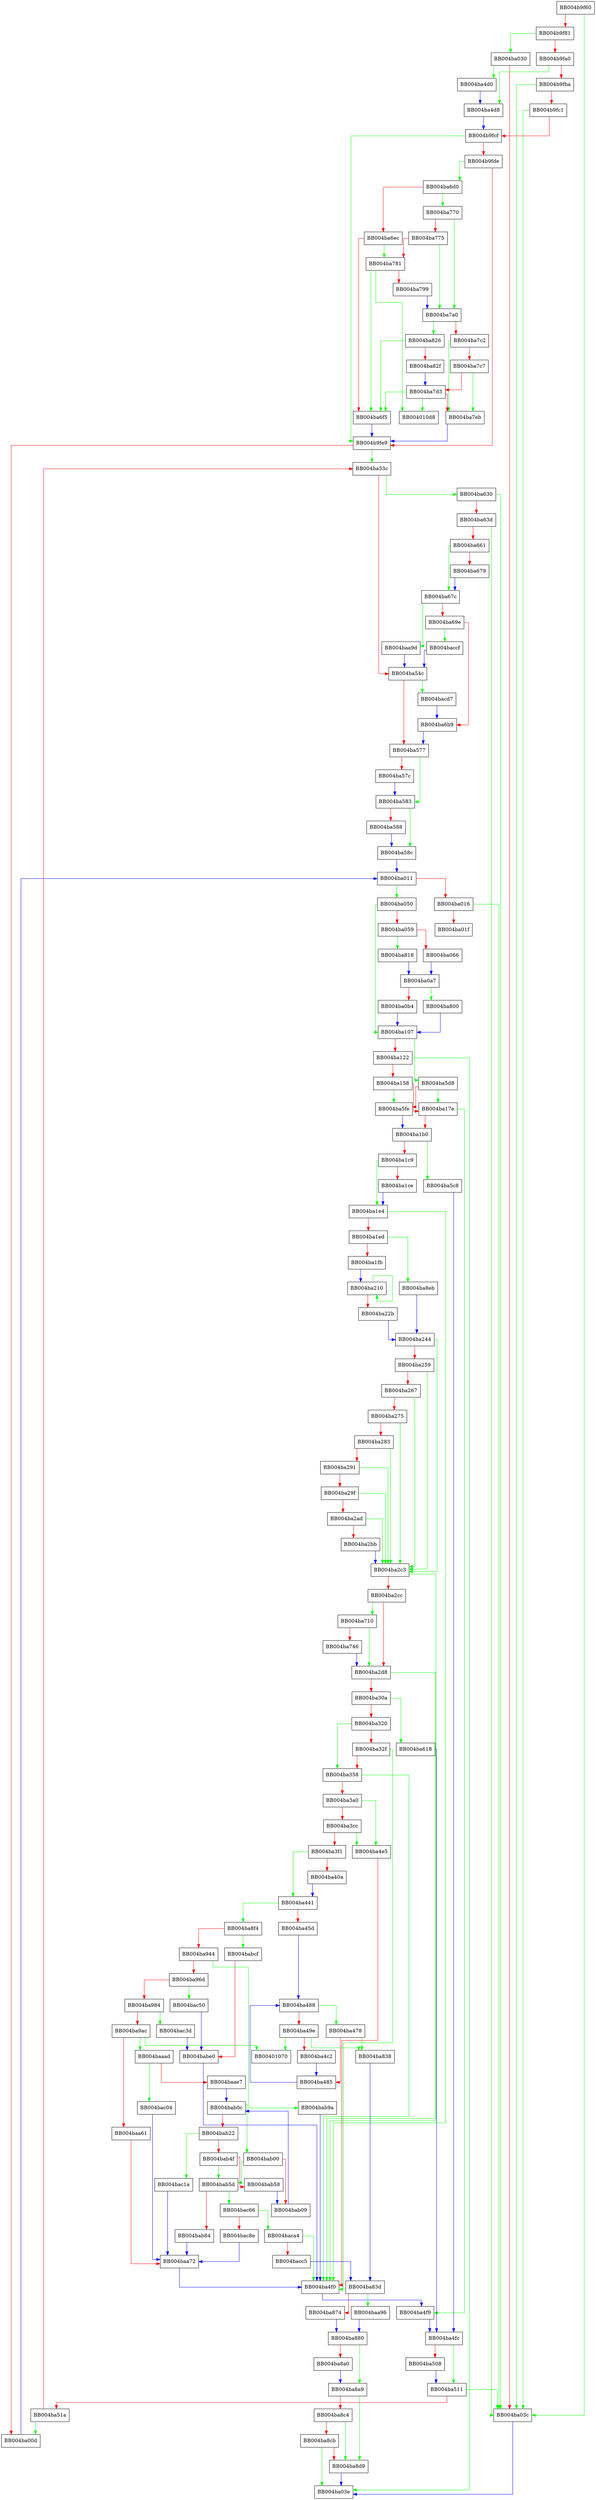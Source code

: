 digraph ossl_qtx_write_pkt {
  node [shape="box"];
  graph [splines=ortho];
  BB004b9f60 -> BB004ba03c [color="green"];
  BB004b9f60 -> BB004b9f81 [color="red"];
  BB004b9f81 -> BB004ba030 [color="green"];
  BB004b9f81 -> BB004b9fa0 [color="red"];
  BB004b9fa0 -> BB004ba4d8 [color="green"];
  BB004b9fa0 -> BB004b9fba [color="red"];
  BB004b9fba -> BB004ba03c [color="green"];
  BB004b9fba -> BB004b9fc1 [color="red"];
  BB004b9fc1 -> BB004ba03c [color="green"];
  BB004b9fc1 -> BB004b9fcf [color="red"];
  BB004b9fcf -> BB004b9fe9 [color="green"];
  BB004b9fcf -> BB004b9fde [color="red"];
  BB004b9fde -> BB004ba6d0 [color="green"];
  BB004b9fde -> BB004b9fe9 [color="red"];
  BB004b9fe9 -> BB004ba53c [color="green"];
  BB004b9fe9 -> BB004ba00d [color="red"];
  BB004ba00d -> BB004ba011 [color="blue"];
  BB004ba011 -> BB004ba050 [color="green"];
  BB004ba011 -> BB004ba016 [color="red"];
  BB004ba016 -> BB004ba03c [color="green"];
  BB004ba016 -> BB004ba01f [color="red"];
  BB004ba030 -> BB004ba4d0 [color="green"];
  BB004ba030 -> BB004ba03c [color="red"];
  BB004ba03c -> BB004ba03e [color="blue"];
  BB004ba050 -> BB004ba107 [color="green"];
  BB004ba050 -> BB004ba059 [color="red"];
  BB004ba059 -> BB004ba818 [color="green"];
  BB004ba059 -> BB004ba066 [color="red"];
  BB004ba066 -> BB004ba0a7 [color="blue"];
  BB004ba0a7 -> BB004ba800 [color="green"];
  BB004ba0a7 -> BB004ba0b4 [color="red"];
  BB004ba0b4 -> BB004ba107 [color="blue"];
  BB004ba107 -> BB004ba5d8 [color="green"];
  BB004ba107 -> BB004ba122 [color="red"];
  BB004ba122 -> BB004ba03e [color="green"];
  BB004ba122 -> BB004ba158 [color="red"];
  BB004ba158 -> BB004ba5fe [color="green"];
  BB004ba158 -> BB004ba17e [color="red"];
  BB004ba17e -> BB004ba4f9 [color="green"];
  BB004ba17e -> BB004ba1b0 [color="red"];
  BB004ba1b0 -> BB004ba5c8 [color="green"];
  BB004ba1b0 -> BB004ba1c9 [color="red"];
  BB004ba1c9 -> BB004ba1e4 [color="green"];
  BB004ba1c9 -> BB004ba1ce [color="red"];
  BB004ba1ce -> BB004ba1e4 [color="blue"];
  BB004ba1e4 -> BB004ba4f0 [color="green"];
  BB004ba1e4 -> BB004ba1ed [color="red"];
  BB004ba1ed -> BB004ba8eb [color="green"];
  BB004ba1ed -> BB004ba1fb [color="red"];
  BB004ba1fb -> BB004ba210 [color="blue"];
  BB004ba210 -> BB004ba210 [color="green"];
  BB004ba210 -> BB004ba22b [color="red"];
  BB004ba22b -> BB004ba244 [color="blue"];
  BB004ba244 -> BB004ba2c3 [color="green"];
  BB004ba244 -> BB004ba259 [color="red"];
  BB004ba259 -> BB004ba2c3 [color="green"];
  BB004ba259 -> BB004ba267 [color="red"];
  BB004ba267 -> BB004ba2c3 [color="green"];
  BB004ba267 -> BB004ba275 [color="red"];
  BB004ba275 -> BB004ba2c3 [color="green"];
  BB004ba275 -> BB004ba283 [color="red"];
  BB004ba283 -> BB004ba2c3 [color="green"];
  BB004ba283 -> BB004ba291 [color="red"];
  BB004ba291 -> BB004ba2c3 [color="green"];
  BB004ba291 -> BB004ba29f [color="red"];
  BB004ba29f -> BB004ba2c3 [color="green"];
  BB004ba29f -> BB004ba2ad [color="red"];
  BB004ba2ad -> BB004ba2c3 [color="green"];
  BB004ba2ad -> BB004ba2bb [color="red"];
  BB004ba2bb -> BB004ba2c3 [color="blue"];
  BB004ba2c3 -> BB004ba4f0 [color="green"];
  BB004ba2c3 -> BB004ba2cc [color="red"];
  BB004ba2cc -> BB004ba710 [color="green"];
  BB004ba2cc -> BB004ba2d8 [color="red"];
  BB004ba2d8 -> BB004ba4f0 [color="green"];
  BB004ba2d8 -> BB004ba30a [color="red"];
  BB004ba30a -> BB004ba618 [color="green"];
  BB004ba30a -> BB004ba320 [color="red"];
  BB004ba320 -> BB004ba358 [color="green"];
  BB004ba320 -> BB004ba32f [color="red"];
  BB004ba32f -> BB004ba4f0 [color="green"];
  BB004ba32f -> BB004ba358 [color="red"];
  BB004ba358 -> BB004ba4f0 [color="green"];
  BB004ba358 -> BB004ba3a0 [color="red"];
  BB004ba3a0 -> BB004ba4e5 [color="green"];
  BB004ba3a0 -> BB004ba3cc [color="red"];
  BB004ba3cc -> BB004ba4e5 [color="green"];
  BB004ba3cc -> BB004ba3f1 [color="red"];
  BB004ba3f1 -> BB004ba441 [color="green"];
  BB004ba3f1 -> BB004ba40a [color="red"];
  BB004ba40a -> BB004ba441 [color="blue"];
  BB004ba441 -> BB004ba8f4 [color="green"];
  BB004ba441 -> BB004ba45d [color="red"];
  BB004ba45d -> BB004ba488 [color="blue"];
  BB004ba478 -> BB004ba838 [color="green"];
  BB004ba478 -> BB004ba485 [color="red"];
  BB004ba485 -> BB004ba488 [color="blue"];
  BB004ba488 -> BB004ba478 [color="green"];
  BB004ba488 -> BB004ba49e [color="red"];
  BB004ba49e -> BB00401070 [color="green"];
  BB004ba49e -> BB004ba838 [color="green"];
  BB004ba49e -> BB004ba4c2 [color="red"];
  BB004ba4c2 -> BB004ba485 [color="blue"];
  BB004ba4d0 -> BB004ba4d8 [color="blue"];
  BB004ba4d8 -> BB004b9fcf [color="blue"];
  BB004ba4e5 -> BB004ba4f0 [color="red"];
  BB004ba4f0 -> BB004ba4f9 [color="blue"];
  BB004ba4f9 -> BB004ba4fc [color="blue"];
  BB004ba4fc -> BB004ba511 [color="green"];
  BB004ba4fc -> BB004ba508 [color="red"];
  BB004ba508 -> BB004ba511 [color="blue"];
  BB004ba511 -> BB004ba03c [color="green"];
  BB004ba511 -> BB004ba51a [color="red"];
  BB004ba51a -> BB004ba00d [color="green"];
  BB004ba51a -> BB004ba53c [color="red"];
  BB004ba53c -> BB004ba630 [color="green"];
  BB004ba53c -> BB004ba54c [color="red"];
  BB004ba54c -> BB004bacd7 [color="green"];
  BB004ba54c -> BB004ba577 [color="red"];
  BB004ba577 -> BB004ba583 [color="green"];
  BB004ba577 -> BB004ba57c [color="red"];
  BB004ba57c -> BB004ba583 [color="blue"];
  BB004ba583 -> BB004ba58c [color="green"];
  BB004ba583 -> BB004ba588 [color="red"];
  BB004ba588 -> BB004ba58c [color="blue"];
  BB004ba58c -> BB004ba011 [color="blue"];
  BB004ba5c8 -> BB004ba4fc [color="blue"];
  BB004ba5d8 -> BB004ba17e [color="green"];
  BB004ba5d8 -> BB004ba5fe [color="red"];
  BB004ba5fe -> BB004ba1b0 [color="blue"];
  BB004ba618 -> BB004ba4fc [color="blue"];
  BB004ba630 -> BB004ba03c [color="green"];
  BB004ba630 -> BB004ba63d [color="red"];
  BB004ba63d -> BB004ba03c [color="green"];
  BB004ba63d -> BB004ba661 [color="red"];
  BB004ba661 -> BB004ba67c [color="green"];
  BB004ba661 -> BB004ba679 [color="red"];
  BB004ba679 -> BB004ba67c [color="blue"];
  BB004ba67c -> BB004baa9d [color="green"];
  BB004ba67c -> BB004ba69e [color="red"];
  BB004ba69e -> BB004baccf [color="green"];
  BB004ba69e -> BB004ba6b9 [color="red"];
  BB004ba6b9 -> BB004ba577 [color="blue"];
  BB004ba6d0 -> BB004ba770 [color="green"];
  BB004ba6d0 -> BB004ba6ec [color="red"];
  BB004ba6ec -> BB004ba781 [color="green"];
  BB004ba6ec -> BB004ba6f5 [color="red"];
  BB004ba6f5 -> BB004b9fe9 [color="blue"];
  BB004ba710 -> BB004ba2d8 [color="green"];
  BB004ba710 -> BB004ba746 [color="red"];
  BB004ba746 -> BB004ba2d8 [color="blue"];
  BB004ba770 -> BB004ba7a0 [color="green"];
  BB004ba770 -> BB004ba775 [color="red"];
  BB004ba775 -> BB004ba7a0 [color="green"];
  BB004ba775 -> BB004ba781 [color="red"];
  BB004ba781 -> BB004010d8 [color="green"];
  BB004ba781 -> BB004ba6f5 [color="green"];
  BB004ba781 -> BB004ba799 [color="red"];
  BB004ba799 -> BB004ba7a0 [color="blue"];
  BB004ba7a0 -> BB004ba826 [color="green"];
  BB004ba7a0 -> BB004ba7c2 [color="red"];
  BB004ba7c2 -> BB004ba7eb [color="green"];
  BB004ba7c2 -> BB004ba7c7 [color="red"];
  BB004ba7c7 -> BB004ba7eb [color="green"];
  BB004ba7c7 -> BB004ba7d3 [color="red"];
  BB004ba7d3 -> BB004010d8 [color="green"];
  BB004ba7d3 -> BB004ba6f5 [color="green"];
  BB004ba7d3 -> BB004ba7eb [color="red"];
  BB004ba7eb -> BB004b9fe9 [color="blue"];
  BB004ba800 -> BB004ba107 [color="blue"];
  BB004ba818 -> BB004ba0a7 [color="blue"];
  BB004ba826 -> BB004ba6f5 [color="green"];
  BB004ba826 -> BB004ba82f [color="red"];
  BB004ba82f -> BB004ba7d3 [color="blue"];
  BB004ba838 -> BB004ba83d [color="blue"];
  BB004ba83d -> BB004baa96 [color="green"];
  BB004ba83d -> BB004ba874 [color="red"];
  BB004ba874 -> BB004ba880 [color="blue"];
  BB004ba880 -> BB004ba8a9 [color="green"];
  BB004ba880 -> BB004ba8a0 [color="red"];
  BB004ba8a0 -> BB004ba8a9 [color="blue"];
  BB004ba8a9 -> BB004ba8d9 [color="green"];
  BB004ba8a9 -> BB004ba8c4 [color="red"];
  BB004ba8c4 -> BB004ba8d9 [color="green"];
  BB004ba8c4 -> BB004ba8cb [color="red"];
  BB004ba8cb -> BB004ba03e [color="green"];
  BB004ba8cb -> BB004ba8d9 [color="red"];
  BB004ba8d9 -> BB004ba03e [color="blue"];
  BB004ba8eb -> BB004ba244 [color="blue"];
  BB004ba8f4 -> BB004babcf [color="green"];
  BB004ba8f4 -> BB004ba944 [color="red"];
  BB004ba944 -> BB004bab9a [color="green"];
  BB004ba944 -> BB004ba96d [color="red"];
  BB004ba96d -> BB004bac50 [color="green"];
  BB004ba96d -> BB004ba984 [color="red"];
  BB004ba984 -> BB004bac3d [color="green"];
  BB004ba984 -> BB004ba9ac [color="red"];
  BB004ba9ac -> BB00401070 [color="green"];
  BB004ba9ac -> BB004baaad [color="green"];
  BB004ba9ac -> BB004baa61 [color="red"];
  BB004baa61 -> BB004baa72 [color="red"];
  BB004baa72 -> BB004ba4f0 [color="blue"];
  BB004baa96 -> BB004ba880 [color="blue"];
  BB004baa9d -> BB004ba54c [color="blue"];
  BB004baaad -> BB004bac04 [color="green"];
  BB004baaad -> BB004baae7 [color="red"];
  BB004baae7 -> BB004bab0c [color="blue"];
  BB004bab00 -> BB004bab5d [color="green"];
  BB004bab00 -> BB004bab09 [color="red"];
  BB004bab09 -> BB004bab0c [color="blue"];
  BB004bab0c -> BB004bab00 [color="green"];
  BB004bab0c -> BB004bab22 [color="red"];
  BB004bab22 -> BB004bac1a [color="green"];
  BB004bab22 -> BB004bab4f [color="red"];
  BB004bab4f -> BB004bab5d [color="green"];
  BB004bab4f -> BB004bab58 [color="red"];
  BB004bab58 -> BB004bab09 [color="blue"];
  BB004bab5d -> BB004bac66 [color="green"];
  BB004bab5d -> BB004bab84 [color="red"];
  BB004bab84 -> BB004baa72 [color="blue"];
  BB004bab9a -> BB004ba4f0 [color="blue"];
  BB004babcf -> BB004babe0 [color="red"];
  BB004babe0 -> BB004ba4f0 [color="blue"];
  BB004bac04 -> BB004baa72 [color="blue"];
  BB004bac1a -> BB004baa72 [color="blue"];
  BB004bac3d -> BB004babe0 [color="blue"];
  BB004bac50 -> BB004babe0 [color="blue"];
  BB004bac66 -> BB004baca4 [color="green"];
  BB004bac66 -> BB004bac8e [color="red"];
  BB004bac8e -> BB004baa72 [color="blue"];
  BB004baca4 -> BB004ba4f0 [color="green"];
  BB004baca4 -> BB004bacc5 [color="red"];
  BB004bacc5 -> BB004ba83d [color="blue"];
  BB004baccf -> BB004ba54c [color="blue"];
  BB004bacd7 -> BB004ba6b9 [color="blue"];
}